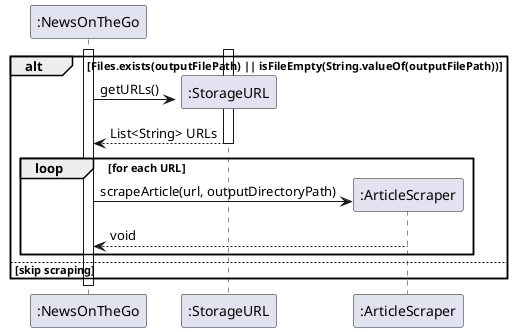 @startuml

Create ":NewsOnTheGo"
activate ":NewsOnTheGo"

alt Files.exists(outputFilePath) || isFileEmpty(String.valueOf(outputFilePath))

    Create ":StorageURL"
    activate ":StorageURL"

    ":NewsOnTheGo" -> ":StorageURL" : getURLs()
    ":StorageURL" --> ":NewsOnTheGo" : List<String> URLs
    deactivate ":StorageURL"

    Create ":ArticleScraper"
    loop for each URL
        ":NewsOnTheGo" -> ":ArticleScraper" : scrapeArticle(url, outputDirectoryPath)
        ":ArticleScraper" --> ":NewsOnTheGo" : void
    end
    deactivate ":ArticleScraper"

else skip scraping
end
deactivate ":NewsOnTheGo"
@enduml
